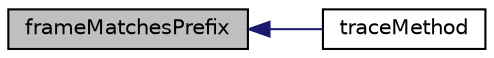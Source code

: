 digraph "frameMatchesPrefix"
{
  edge [fontname="Helvetica",fontsize="10",labelfontname="Helvetica",labelfontsize="10"];
  node [fontname="Helvetica",fontsize="10",shape=record];
  rankdir="LR";
  Node1 [label="frameMatchesPrefix",height=0.2,width=0.4,color="black", fillcolor="grey75", style="filled" fontcolor="black"];
  Node1 -> Node2 [dir="back",color="midnightblue",fontsize="10",style="solid",fontname="Helvetica"];
  Node2 [label="traceMethod",height=0.2,width=0.4,color="black", fillcolor="white", style="filled",URL="$class_simple_stack_trace.html#a29037a5453b982b38bd6464dbd0b71a3"];
}
